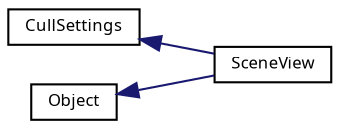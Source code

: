digraph G
{
  bgcolor="transparent";
  edge [fontname="FreeSans.ttf",fontsize="8",labelfontname="FreeSans.ttf",labelfontsize="8"];
  node [fontname="FreeSans.ttf",fontsize="8",shape=record];
  rankdir=LR;
  Node1 [label="CullSettings",height=0.2,width=0.4,color="black",URL="$classosg_1_1_cull_settings.html"];
  Node1 -> Node2 [dir=back,color="midnightblue",fontsize="8",style="solid",fontname="FreeSans.ttf"];
  Node2 [label="SceneView",height=0.2,width=0.4,color="black",URL="$class_scene_view.html"];
  Node3 [label="Object",height=0.2,width=0.4,color="black",URL="$classosg_1_1_object.html"];
  Node3 -> Node2 [dir=back,color="midnightblue",fontsize="8",style="solid",fontname="FreeSans.ttf"];
}
